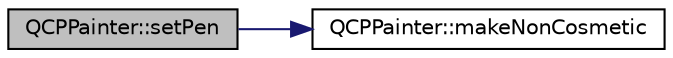 digraph "QCPPainter::setPen"
{
  edge [fontname="Helvetica",fontsize="10",labelfontname="Helvetica",labelfontsize="10"];
  node [fontname="Helvetica",fontsize="10",shape=record];
  rankdir="LR";
  Node201 [label="QCPPainter::setPen",height=0.2,width=0.4,color="black", fillcolor="grey75", style="filled", fontcolor="black"];
  Node201 -> Node202 [color="midnightblue",fontsize="10",style="solid",fontname="Helvetica"];
  Node202 [label="QCPPainter::makeNonCosmetic",height=0.2,width=0.4,color="black", fillcolor="white", style="filled",URL="$class_q_c_p_painter.html#a7e63fbcf47e35c6f2ecd11b8fef7c7d8"];
}
